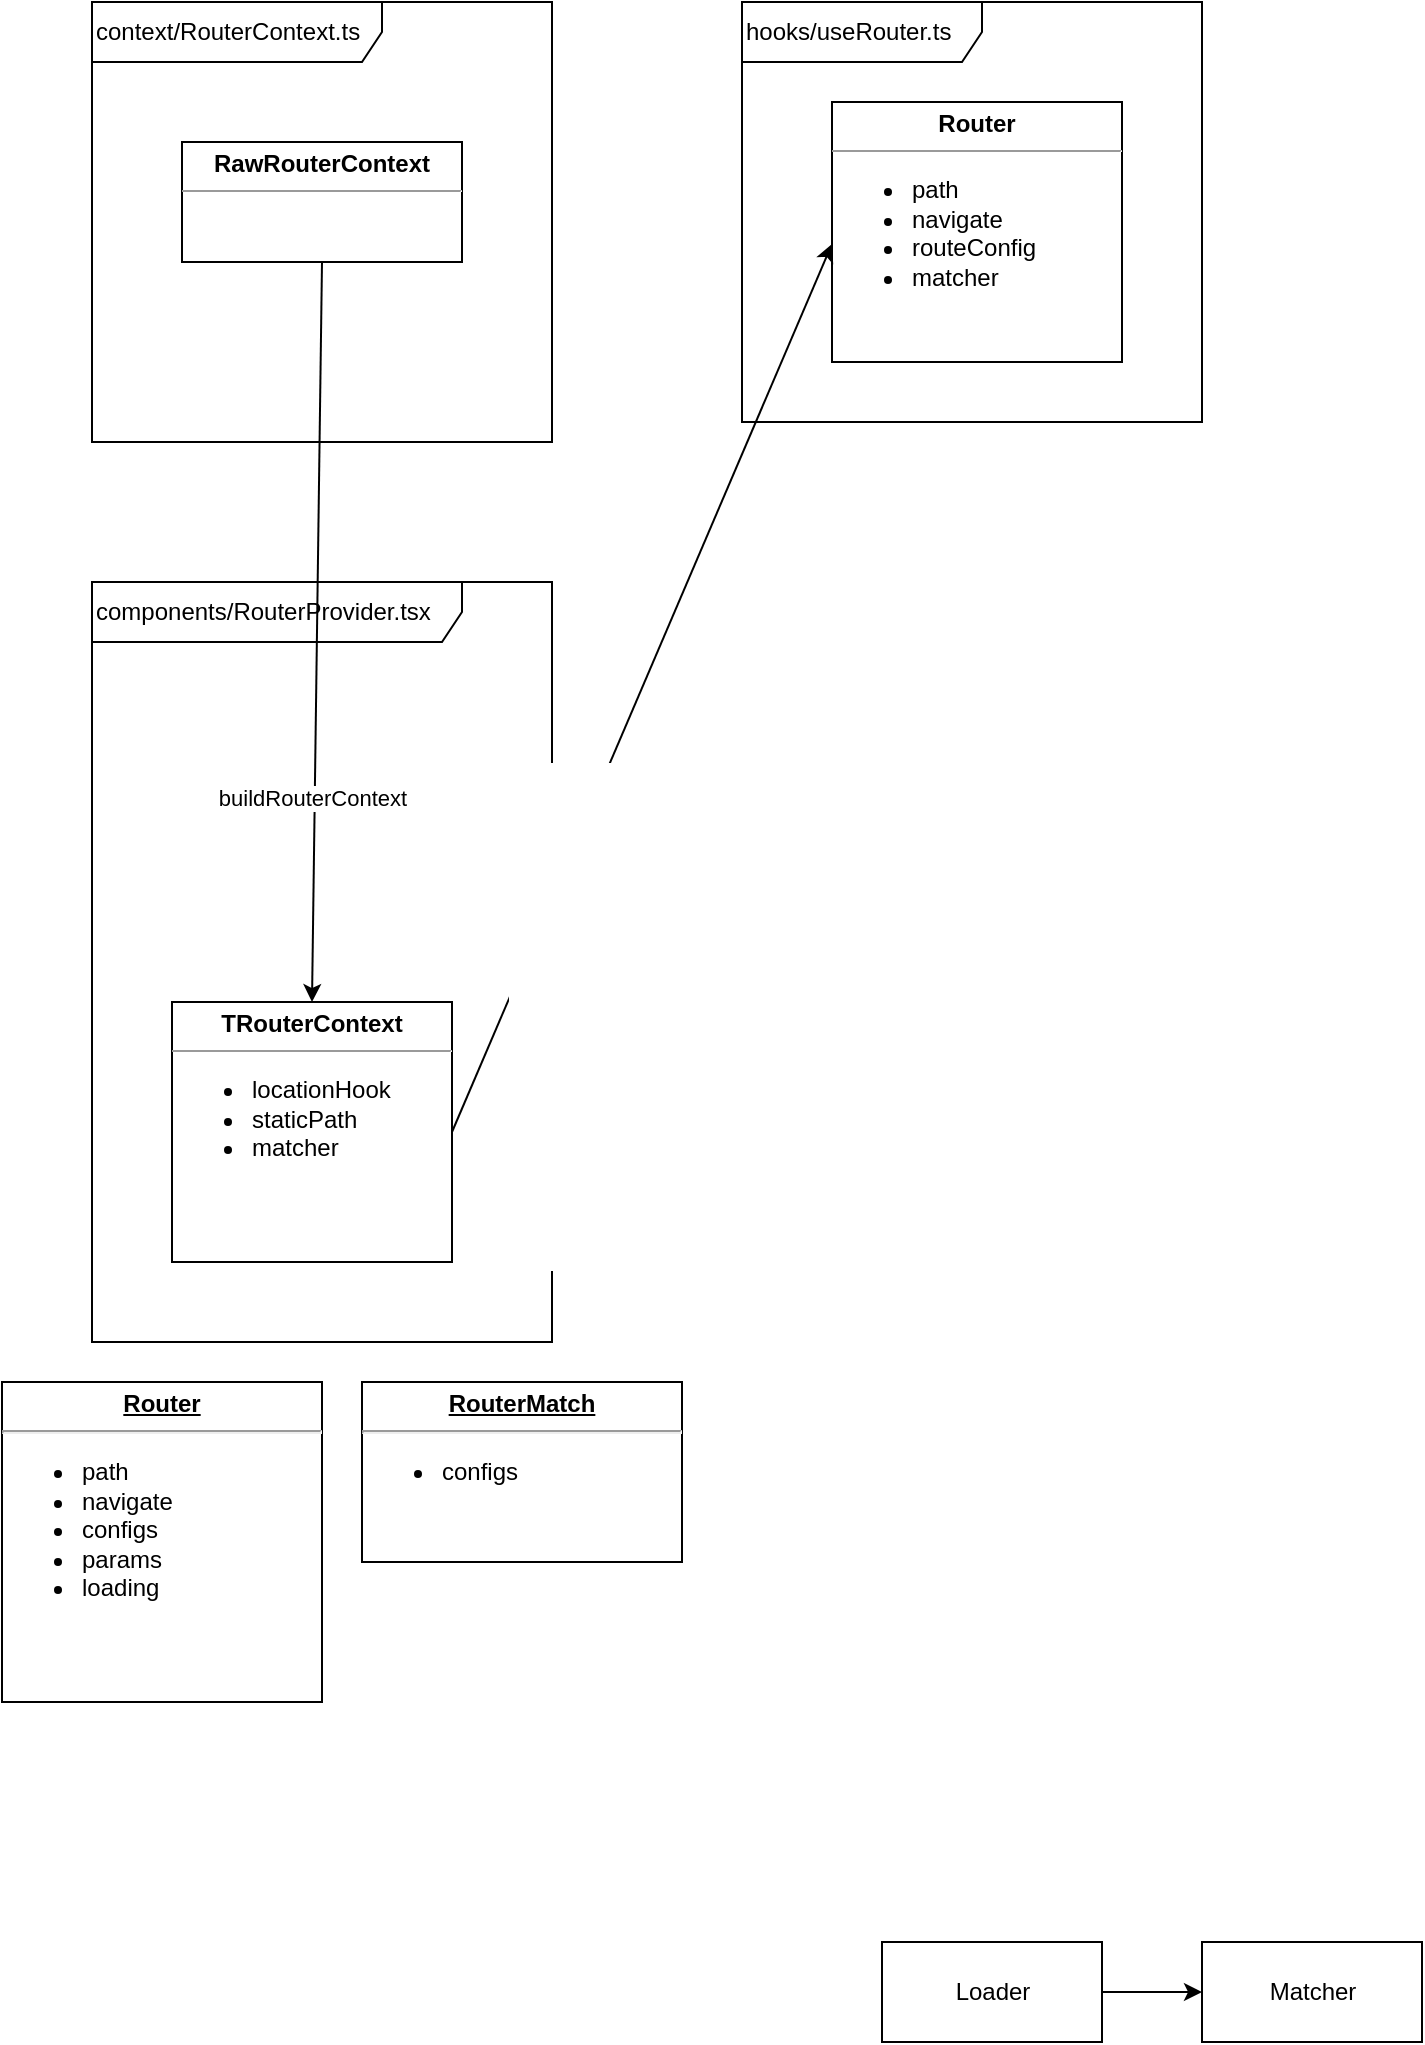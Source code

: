 <mxfile version="14.2.4" type="embed">
    <diagram id="_YIK-AuZUHdV7MpziC5e" name="Router">
        <mxGraphModel dx="1238" dy="950" grid="1" gridSize="10" guides="1" tooltips="1" connect="1" arrows="1" fold="1" page="1" pageScale="1" pageWidth="850" pageHeight="1100" math="0" shadow="0">
            <root>
                <mxCell id="0"/>
                <mxCell id="1" parent="0"/>
                <mxCell id="10" value="context/RouterContext.ts" style="shape=umlFrame;whiteSpace=wrap;html=1;labelBackgroundColor=none;align=left;width=145;height=30;" parent="1" vertex="1">
                    <mxGeometry x="55" y="40" width="230" height="220" as="geometry"/>
                </mxCell>
                <mxCell id="2" value="components/RouterProvider.tsx" style="shape=umlFrame;whiteSpace=wrap;html=1;labelBackgroundColor=none;align=left;width=185;height=30;" parent="1" vertex="1">
                    <mxGeometry x="55" y="330" width="230" height="380" as="geometry"/>
                </mxCell>
                <mxCell id="3" value="&lt;p style=&quot;margin: 0px ; margin-top: 4px ; text-align: center&quot;&gt;&lt;b&gt;RawRouterContext&lt;/b&gt;&lt;/p&gt;&lt;hr size=&quot;1&quot;&gt;&lt;div style=&quot;height: 2px&quot;&gt;&lt;br&gt;&lt;/div&gt;" style="verticalAlign=top;align=left;overflow=fill;fontSize=12;fontFamily=Helvetica;html=1;spacing=11;labelBorderColor=none;labelBackgroundColor=none;spacingLeft=144;" parent="1" vertex="1">
                    <mxGeometry x="100" y="110" width="140" height="60" as="geometry"/>
                </mxCell>
                <mxCell id="4" value="&lt;p style=&quot;margin: 0px ; margin-top: 4px ; text-align: center&quot;&gt;&lt;b&gt;TRouterContext&lt;/b&gt;&lt;/p&gt;&lt;hr size=&quot;1&quot;&gt;&lt;div style=&quot;height: 2px&quot;&gt;&lt;ul&gt;&lt;li&gt;locationHook&lt;/li&gt;&lt;li&gt;staticPath&lt;/li&gt;&lt;li&gt;matcher&lt;/li&gt;&lt;/ul&gt;&lt;/div&gt;" style="verticalAlign=top;align=left;overflow=fill;fontSize=12;fontFamily=Helvetica;html=1;spacing=11;labelBorderColor=none;labelBackgroundColor=none;spacingLeft=144;" parent="1" vertex="1">
                    <mxGeometry x="95" y="540" width="140" height="130" as="geometry"/>
                </mxCell>
                <mxCell id="5" value="buildRouterContext" style="endArrow=classic;html=1;exitX=0.5;exitY=1;exitDx=0;exitDy=0;entryX=0.5;entryY=0;entryDx=0;entryDy=0;" parent="1" source="3" target="4" edge="1">
                    <mxGeometry x="0.449" y="-1" relative="1" as="geometry">
                        <mxPoint x="450" y="860" as="sourcePoint"/>
                        <mxPoint x="610" y="860" as="targetPoint"/>
                        <mxPoint as="offset"/>
                    </mxGeometry>
                </mxCell>
                <mxCell id="7" value="hooks/useRouter.ts" style="shape=umlFrame;whiteSpace=wrap;html=1;labelBackgroundColor=none;align=left;width=120;height=30;" parent="1" vertex="1">
                    <mxGeometry x="380" y="40" width="230" height="210" as="geometry"/>
                </mxCell>
                <mxCell id="8" value="&lt;p style=&quot;margin: 0px ; margin-top: 4px ; text-align: center&quot;&gt;&lt;b&gt;Router&lt;/b&gt;&lt;/p&gt;&lt;hr size=&quot;1&quot;&gt;&lt;div style=&quot;height: 2px&quot;&gt;&lt;ul&gt;&lt;li&gt;path&lt;/li&gt;&lt;li&gt;navigate&lt;/li&gt;&lt;li&gt;routeConfig&lt;/li&gt;&lt;li&gt;matcher&lt;/li&gt;&lt;/ul&gt;&lt;/div&gt;" style="verticalAlign=top;align=left;overflow=fill;fontSize=12;fontFamily=Helvetica;html=1;spacing=11;labelBorderColor=none;labelBackgroundColor=none;spacingLeft=144;" parent="1" vertex="1">
                    <mxGeometry x="425" y="90" width="145" height="130" as="geometry"/>
                </mxCell>
                <mxCell id="9" value="" style="endArrow=classic;html=1;exitX=1;exitY=0.5;exitDx=0;exitDy=0;entryX=0;entryY=0.546;entryDx=0;entryDy=0;entryPerimeter=0;" parent="1" source="4" target="8" edge="1">
                    <mxGeometry width="50" height="50" relative="1" as="geometry">
                        <mxPoint x="435" y="565" as="sourcePoint"/>
                        <mxPoint x="485" y="515" as="targetPoint"/>
                    </mxGeometry>
                </mxCell>
                <mxCell id="12" value="&lt;p style=&quot;margin: 0px ; margin-top: 4px ; text-align: center ; text-decoration: underline&quot;&gt;&lt;b&gt;Router&lt;/b&gt;&lt;/p&gt;&lt;hr&gt;&lt;p style=&quot;margin: 0px ; margin-left: 8px&quot;&gt;&lt;/p&gt;&lt;ul&gt;&lt;li&gt;path&lt;/li&gt;&lt;li&gt;navigate&lt;/li&gt;&lt;li&gt;configs&lt;/li&gt;&lt;li&gt;params&lt;/li&gt;&lt;li&gt;loading&lt;/li&gt;&lt;/ul&gt;&lt;p&gt;&lt;/p&gt;" style="verticalAlign=top;align=left;overflow=fill;fontSize=12;fontFamily=Helvetica;html=1;" vertex="1" parent="1">
                    <mxGeometry x="10" y="730" width="160" height="160" as="geometry"/>
                </mxCell>
                <mxCell id="13" style="edgeStyle=orthogonalEdgeStyle;rounded=0;orthogonalLoop=1;jettySize=auto;html=1;exitX=0.5;exitY=1;exitDx=0;exitDy=0;" edge="1" parent="1" source="12" target="12">
                    <mxGeometry relative="1" as="geometry"/>
                </mxCell>
                <mxCell id="14" value="&lt;p style=&quot;margin: 0px ; margin-top: 4px ; text-align: center ; text-decoration: underline&quot;&gt;&lt;b&gt;RouterMatch&lt;/b&gt;&lt;/p&gt;&lt;hr&gt;&lt;p style=&quot;margin: 0px ; margin-left: 8px&quot;&gt;&lt;ul&gt;&lt;li&gt;configs&lt;/li&gt;&lt;/ul&gt;&lt;/p&gt;" style="verticalAlign=top;align=left;overflow=fill;fontSize=12;fontFamily=Helvetica;html=1;" vertex="1" parent="1">
                    <mxGeometry x="190" y="730" width="160" height="90" as="geometry"/>
                </mxCell>
                <mxCell id="15" value="Matcher" style="html=1;" vertex="1" parent="1">
                    <mxGeometry x="610" y="1010" width="110" height="50" as="geometry"/>
                </mxCell>
                <mxCell id="18" value="" style="edgeStyle=orthogonalEdgeStyle;rounded=0;orthogonalLoop=1;jettySize=auto;html=1;" edge="1" parent="1" source="16" target="15">
                    <mxGeometry relative="1" as="geometry"/>
                </mxCell>
                <mxCell id="16" value="Loader" style="html=1;" vertex="1" parent="1">
                    <mxGeometry x="450" y="1010" width="110" height="50" as="geometry"/>
                </mxCell>
            </root>
        </mxGraphModel>
    </diagram>
</mxfile>